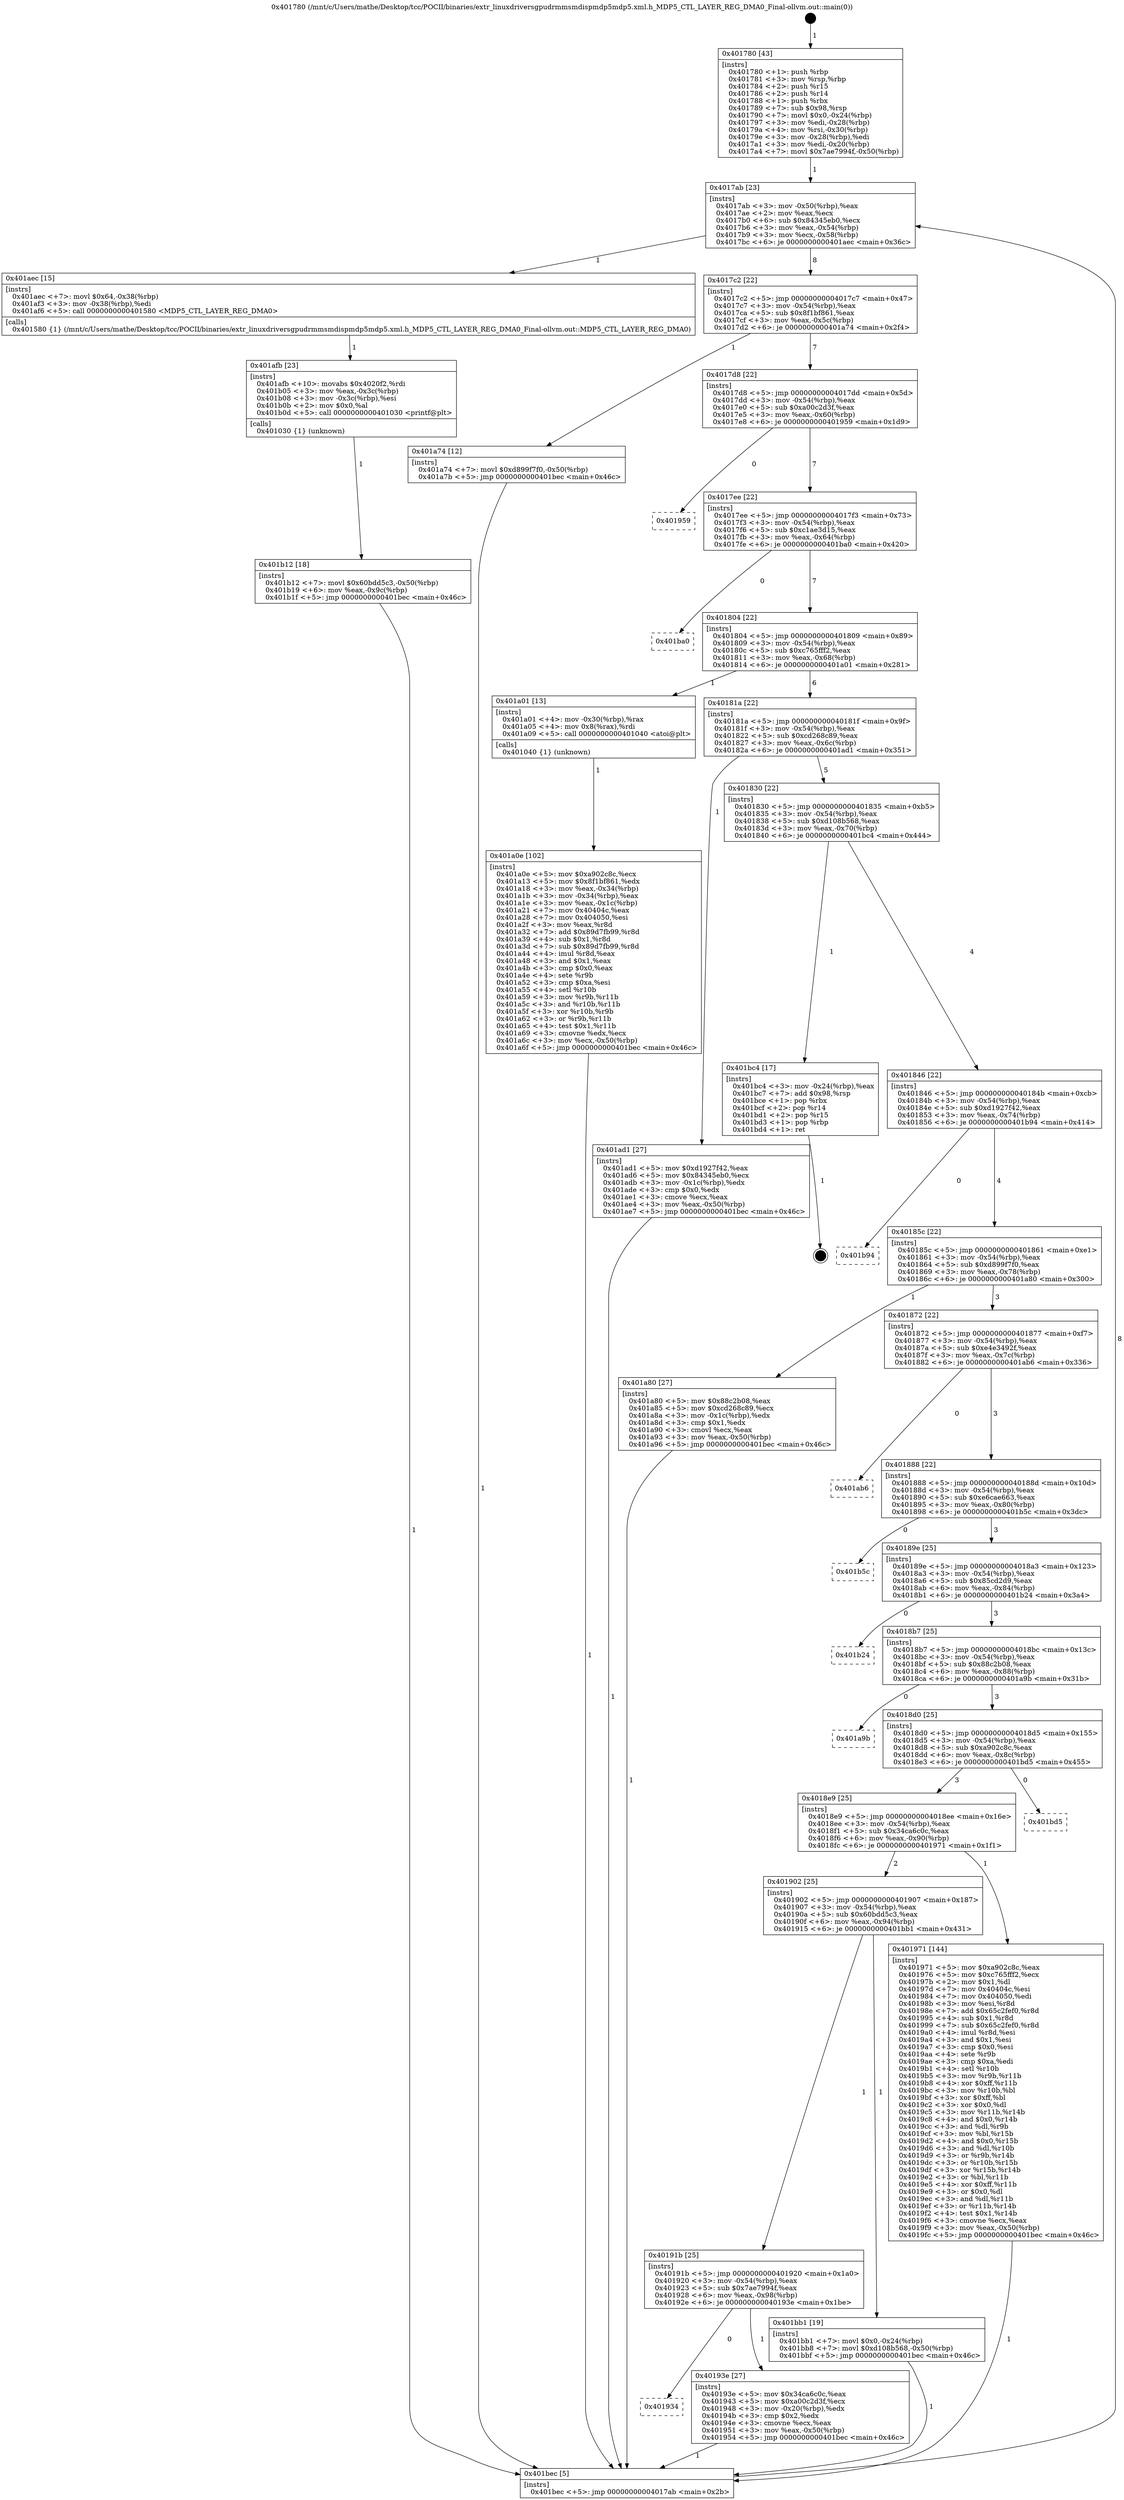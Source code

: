 digraph "0x401780" {
  label = "0x401780 (/mnt/c/Users/mathe/Desktop/tcc/POCII/binaries/extr_linuxdriversgpudrmmsmdispmdp5mdp5.xml.h_MDP5_CTL_LAYER_REG_DMA0_Final-ollvm.out::main(0))"
  labelloc = "t"
  node[shape=record]

  Entry [label="",width=0.3,height=0.3,shape=circle,fillcolor=black,style=filled]
  "0x4017ab" [label="{
     0x4017ab [23]\l
     | [instrs]\l
     &nbsp;&nbsp;0x4017ab \<+3\>: mov -0x50(%rbp),%eax\l
     &nbsp;&nbsp;0x4017ae \<+2\>: mov %eax,%ecx\l
     &nbsp;&nbsp;0x4017b0 \<+6\>: sub $0x84345eb0,%ecx\l
     &nbsp;&nbsp;0x4017b6 \<+3\>: mov %eax,-0x54(%rbp)\l
     &nbsp;&nbsp;0x4017b9 \<+3\>: mov %ecx,-0x58(%rbp)\l
     &nbsp;&nbsp;0x4017bc \<+6\>: je 0000000000401aec \<main+0x36c\>\l
  }"]
  "0x401aec" [label="{
     0x401aec [15]\l
     | [instrs]\l
     &nbsp;&nbsp;0x401aec \<+7\>: movl $0x64,-0x38(%rbp)\l
     &nbsp;&nbsp;0x401af3 \<+3\>: mov -0x38(%rbp),%edi\l
     &nbsp;&nbsp;0x401af6 \<+5\>: call 0000000000401580 \<MDP5_CTL_LAYER_REG_DMA0\>\l
     | [calls]\l
     &nbsp;&nbsp;0x401580 \{1\} (/mnt/c/Users/mathe/Desktop/tcc/POCII/binaries/extr_linuxdriversgpudrmmsmdispmdp5mdp5.xml.h_MDP5_CTL_LAYER_REG_DMA0_Final-ollvm.out::MDP5_CTL_LAYER_REG_DMA0)\l
  }"]
  "0x4017c2" [label="{
     0x4017c2 [22]\l
     | [instrs]\l
     &nbsp;&nbsp;0x4017c2 \<+5\>: jmp 00000000004017c7 \<main+0x47\>\l
     &nbsp;&nbsp;0x4017c7 \<+3\>: mov -0x54(%rbp),%eax\l
     &nbsp;&nbsp;0x4017ca \<+5\>: sub $0x8f1bf861,%eax\l
     &nbsp;&nbsp;0x4017cf \<+3\>: mov %eax,-0x5c(%rbp)\l
     &nbsp;&nbsp;0x4017d2 \<+6\>: je 0000000000401a74 \<main+0x2f4\>\l
  }"]
  Exit [label="",width=0.3,height=0.3,shape=circle,fillcolor=black,style=filled,peripheries=2]
  "0x401a74" [label="{
     0x401a74 [12]\l
     | [instrs]\l
     &nbsp;&nbsp;0x401a74 \<+7\>: movl $0xd899f7f0,-0x50(%rbp)\l
     &nbsp;&nbsp;0x401a7b \<+5\>: jmp 0000000000401bec \<main+0x46c\>\l
  }"]
  "0x4017d8" [label="{
     0x4017d8 [22]\l
     | [instrs]\l
     &nbsp;&nbsp;0x4017d8 \<+5\>: jmp 00000000004017dd \<main+0x5d\>\l
     &nbsp;&nbsp;0x4017dd \<+3\>: mov -0x54(%rbp),%eax\l
     &nbsp;&nbsp;0x4017e0 \<+5\>: sub $0xa00c2d3f,%eax\l
     &nbsp;&nbsp;0x4017e5 \<+3\>: mov %eax,-0x60(%rbp)\l
     &nbsp;&nbsp;0x4017e8 \<+6\>: je 0000000000401959 \<main+0x1d9\>\l
  }"]
  "0x401b12" [label="{
     0x401b12 [18]\l
     | [instrs]\l
     &nbsp;&nbsp;0x401b12 \<+7\>: movl $0x60bdd5c3,-0x50(%rbp)\l
     &nbsp;&nbsp;0x401b19 \<+6\>: mov %eax,-0x9c(%rbp)\l
     &nbsp;&nbsp;0x401b1f \<+5\>: jmp 0000000000401bec \<main+0x46c\>\l
  }"]
  "0x401959" [label="{
     0x401959\l
  }", style=dashed]
  "0x4017ee" [label="{
     0x4017ee [22]\l
     | [instrs]\l
     &nbsp;&nbsp;0x4017ee \<+5\>: jmp 00000000004017f3 \<main+0x73\>\l
     &nbsp;&nbsp;0x4017f3 \<+3\>: mov -0x54(%rbp),%eax\l
     &nbsp;&nbsp;0x4017f6 \<+5\>: sub $0xc1ae3d15,%eax\l
     &nbsp;&nbsp;0x4017fb \<+3\>: mov %eax,-0x64(%rbp)\l
     &nbsp;&nbsp;0x4017fe \<+6\>: je 0000000000401ba0 \<main+0x420\>\l
  }"]
  "0x401afb" [label="{
     0x401afb [23]\l
     | [instrs]\l
     &nbsp;&nbsp;0x401afb \<+10\>: movabs $0x4020f2,%rdi\l
     &nbsp;&nbsp;0x401b05 \<+3\>: mov %eax,-0x3c(%rbp)\l
     &nbsp;&nbsp;0x401b08 \<+3\>: mov -0x3c(%rbp),%esi\l
     &nbsp;&nbsp;0x401b0b \<+2\>: mov $0x0,%al\l
     &nbsp;&nbsp;0x401b0d \<+5\>: call 0000000000401030 \<printf@plt\>\l
     | [calls]\l
     &nbsp;&nbsp;0x401030 \{1\} (unknown)\l
  }"]
  "0x401ba0" [label="{
     0x401ba0\l
  }", style=dashed]
  "0x401804" [label="{
     0x401804 [22]\l
     | [instrs]\l
     &nbsp;&nbsp;0x401804 \<+5\>: jmp 0000000000401809 \<main+0x89\>\l
     &nbsp;&nbsp;0x401809 \<+3\>: mov -0x54(%rbp),%eax\l
     &nbsp;&nbsp;0x40180c \<+5\>: sub $0xc765fff2,%eax\l
     &nbsp;&nbsp;0x401811 \<+3\>: mov %eax,-0x68(%rbp)\l
     &nbsp;&nbsp;0x401814 \<+6\>: je 0000000000401a01 \<main+0x281\>\l
  }"]
  "0x401a0e" [label="{
     0x401a0e [102]\l
     | [instrs]\l
     &nbsp;&nbsp;0x401a0e \<+5\>: mov $0xa902c8c,%ecx\l
     &nbsp;&nbsp;0x401a13 \<+5\>: mov $0x8f1bf861,%edx\l
     &nbsp;&nbsp;0x401a18 \<+3\>: mov %eax,-0x34(%rbp)\l
     &nbsp;&nbsp;0x401a1b \<+3\>: mov -0x34(%rbp),%eax\l
     &nbsp;&nbsp;0x401a1e \<+3\>: mov %eax,-0x1c(%rbp)\l
     &nbsp;&nbsp;0x401a21 \<+7\>: mov 0x40404c,%eax\l
     &nbsp;&nbsp;0x401a28 \<+7\>: mov 0x404050,%esi\l
     &nbsp;&nbsp;0x401a2f \<+3\>: mov %eax,%r8d\l
     &nbsp;&nbsp;0x401a32 \<+7\>: add $0x89d7fb99,%r8d\l
     &nbsp;&nbsp;0x401a39 \<+4\>: sub $0x1,%r8d\l
     &nbsp;&nbsp;0x401a3d \<+7\>: sub $0x89d7fb99,%r8d\l
     &nbsp;&nbsp;0x401a44 \<+4\>: imul %r8d,%eax\l
     &nbsp;&nbsp;0x401a48 \<+3\>: and $0x1,%eax\l
     &nbsp;&nbsp;0x401a4b \<+3\>: cmp $0x0,%eax\l
     &nbsp;&nbsp;0x401a4e \<+4\>: sete %r9b\l
     &nbsp;&nbsp;0x401a52 \<+3\>: cmp $0xa,%esi\l
     &nbsp;&nbsp;0x401a55 \<+4\>: setl %r10b\l
     &nbsp;&nbsp;0x401a59 \<+3\>: mov %r9b,%r11b\l
     &nbsp;&nbsp;0x401a5c \<+3\>: and %r10b,%r11b\l
     &nbsp;&nbsp;0x401a5f \<+3\>: xor %r10b,%r9b\l
     &nbsp;&nbsp;0x401a62 \<+3\>: or %r9b,%r11b\l
     &nbsp;&nbsp;0x401a65 \<+4\>: test $0x1,%r11b\l
     &nbsp;&nbsp;0x401a69 \<+3\>: cmovne %edx,%ecx\l
     &nbsp;&nbsp;0x401a6c \<+3\>: mov %ecx,-0x50(%rbp)\l
     &nbsp;&nbsp;0x401a6f \<+5\>: jmp 0000000000401bec \<main+0x46c\>\l
  }"]
  "0x401a01" [label="{
     0x401a01 [13]\l
     | [instrs]\l
     &nbsp;&nbsp;0x401a01 \<+4\>: mov -0x30(%rbp),%rax\l
     &nbsp;&nbsp;0x401a05 \<+4\>: mov 0x8(%rax),%rdi\l
     &nbsp;&nbsp;0x401a09 \<+5\>: call 0000000000401040 \<atoi@plt\>\l
     | [calls]\l
     &nbsp;&nbsp;0x401040 \{1\} (unknown)\l
  }"]
  "0x40181a" [label="{
     0x40181a [22]\l
     | [instrs]\l
     &nbsp;&nbsp;0x40181a \<+5\>: jmp 000000000040181f \<main+0x9f\>\l
     &nbsp;&nbsp;0x40181f \<+3\>: mov -0x54(%rbp),%eax\l
     &nbsp;&nbsp;0x401822 \<+5\>: sub $0xcd268c89,%eax\l
     &nbsp;&nbsp;0x401827 \<+3\>: mov %eax,-0x6c(%rbp)\l
     &nbsp;&nbsp;0x40182a \<+6\>: je 0000000000401ad1 \<main+0x351\>\l
  }"]
  "0x401780" [label="{
     0x401780 [43]\l
     | [instrs]\l
     &nbsp;&nbsp;0x401780 \<+1\>: push %rbp\l
     &nbsp;&nbsp;0x401781 \<+3\>: mov %rsp,%rbp\l
     &nbsp;&nbsp;0x401784 \<+2\>: push %r15\l
     &nbsp;&nbsp;0x401786 \<+2\>: push %r14\l
     &nbsp;&nbsp;0x401788 \<+1\>: push %rbx\l
     &nbsp;&nbsp;0x401789 \<+7\>: sub $0x98,%rsp\l
     &nbsp;&nbsp;0x401790 \<+7\>: movl $0x0,-0x24(%rbp)\l
     &nbsp;&nbsp;0x401797 \<+3\>: mov %edi,-0x28(%rbp)\l
     &nbsp;&nbsp;0x40179a \<+4\>: mov %rsi,-0x30(%rbp)\l
     &nbsp;&nbsp;0x40179e \<+3\>: mov -0x28(%rbp),%edi\l
     &nbsp;&nbsp;0x4017a1 \<+3\>: mov %edi,-0x20(%rbp)\l
     &nbsp;&nbsp;0x4017a4 \<+7\>: movl $0x7ae7994f,-0x50(%rbp)\l
  }"]
  "0x401ad1" [label="{
     0x401ad1 [27]\l
     | [instrs]\l
     &nbsp;&nbsp;0x401ad1 \<+5\>: mov $0xd1927f42,%eax\l
     &nbsp;&nbsp;0x401ad6 \<+5\>: mov $0x84345eb0,%ecx\l
     &nbsp;&nbsp;0x401adb \<+3\>: mov -0x1c(%rbp),%edx\l
     &nbsp;&nbsp;0x401ade \<+3\>: cmp $0x0,%edx\l
     &nbsp;&nbsp;0x401ae1 \<+3\>: cmove %ecx,%eax\l
     &nbsp;&nbsp;0x401ae4 \<+3\>: mov %eax,-0x50(%rbp)\l
     &nbsp;&nbsp;0x401ae7 \<+5\>: jmp 0000000000401bec \<main+0x46c\>\l
  }"]
  "0x401830" [label="{
     0x401830 [22]\l
     | [instrs]\l
     &nbsp;&nbsp;0x401830 \<+5\>: jmp 0000000000401835 \<main+0xb5\>\l
     &nbsp;&nbsp;0x401835 \<+3\>: mov -0x54(%rbp),%eax\l
     &nbsp;&nbsp;0x401838 \<+5\>: sub $0xd108b568,%eax\l
     &nbsp;&nbsp;0x40183d \<+3\>: mov %eax,-0x70(%rbp)\l
     &nbsp;&nbsp;0x401840 \<+6\>: je 0000000000401bc4 \<main+0x444\>\l
  }"]
  "0x401bec" [label="{
     0x401bec [5]\l
     | [instrs]\l
     &nbsp;&nbsp;0x401bec \<+5\>: jmp 00000000004017ab \<main+0x2b\>\l
  }"]
  "0x401bc4" [label="{
     0x401bc4 [17]\l
     | [instrs]\l
     &nbsp;&nbsp;0x401bc4 \<+3\>: mov -0x24(%rbp),%eax\l
     &nbsp;&nbsp;0x401bc7 \<+7\>: add $0x98,%rsp\l
     &nbsp;&nbsp;0x401bce \<+1\>: pop %rbx\l
     &nbsp;&nbsp;0x401bcf \<+2\>: pop %r14\l
     &nbsp;&nbsp;0x401bd1 \<+2\>: pop %r15\l
     &nbsp;&nbsp;0x401bd3 \<+1\>: pop %rbp\l
     &nbsp;&nbsp;0x401bd4 \<+1\>: ret\l
  }"]
  "0x401846" [label="{
     0x401846 [22]\l
     | [instrs]\l
     &nbsp;&nbsp;0x401846 \<+5\>: jmp 000000000040184b \<main+0xcb\>\l
     &nbsp;&nbsp;0x40184b \<+3\>: mov -0x54(%rbp),%eax\l
     &nbsp;&nbsp;0x40184e \<+5\>: sub $0xd1927f42,%eax\l
     &nbsp;&nbsp;0x401853 \<+3\>: mov %eax,-0x74(%rbp)\l
     &nbsp;&nbsp;0x401856 \<+6\>: je 0000000000401b94 \<main+0x414\>\l
  }"]
  "0x401934" [label="{
     0x401934\l
  }", style=dashed]
  "0x401b94" [label="{
     0x401b94\l
  }", style=dashed]
  "0x40185c" [label="{
     0x40185c [22]\l
     | [instrs]\l
     &nbsp;&nbsp;0x40185c \<+5\>: jmp 0000000000401861 \<main+0xe1\>\l
     &nbsp;&nbsp;0x401861 \<+3\>: mov -0x54(%rbp),%eax\l
     &nbsp;&nbsp;0x401864 \<+5\>: sub $0xd899f7f0,%eax\l
     &nbsp;&nbsp;0x401869 \<+3\>: mov %eax,-0x78(%rbp)\l
     &nbsp;&nbsp;0x40186c \<+6\>: je 0000000000401a80 \<main+0x300\>\l
  }"]
  "0x40193e" [label="{
     0x40193e [27]\l
     | [instrs]\l
     &nbsp;&nbsp;0x40193e \<+5\>: mov $0x34ca6c0c,%eax\l
     &nbsp;&nbsp;0x401943 \<+5\>: mov $0xa00c2d3f,%ecx\l
     &nbsp;&nbsp;0x401948 \<+3\>: mov -0x20(%rbp),%edx\l
     &nbsp;&nbsp;0x40194b \<+3\>: cmp $0x2,%edx\l
     &nbsp;&nbsp;0x40194e \<+3\>: cmovne %ecx,%eax\l
     &nbsp;&nbsp;0x401951 \<+3\>: mov %eax,-0x50(%rbp)\l
     &nbsp;&nbsp;0x401954 \<+5\>: jmp 0000000000401bec \<main+0x46c\>\l
  }"]
  "0x401a80" [label="{
     0x401a80 [27]\l
     | [instrs]\l
     &nbsp;&nbsp;0x401a80 \<+5\>: mov $0x88c2b08,%eax\l
     &nbsp;&nbsp;0x401a85 \<+5\>: mov $0xcd268c89,%ecx\l
     &nbsp;&nbsp;0x401a8a \<+3\>: mov -0x1c(%rbp),%edx\l
     &nbsp;&nbsp;0x401a8d \<+3\>: cmp $0x1,%edx\l
     &nbsp;&nbsp;0x401a90 \<+3\>: cmovl %ecx,%eax\l
     &nbsp;&nbsp;0x401a93 \<+3\>: mov %eax,-0x50(%rbp)\l
     &nbsp;&nbsp;0x401a96 \<+5\>: jmp 0000000000401bec \<main+0x46c\>\l
  }"]
  "0x401872" [label="{
     0x401872 [22]\l
     | [instrs]\l
     &nbsp;&nbsp;0x401872 \<+5\>: jmp 0000000000401877 \<main+0xf7\>\l
     &nbsp;&nbsp;0x401877 \<+3\>: mov -0x54(%rbp),%eax\l
     &nbsp;&nbsp;0x40187a \<+5\>: sub $0xe4e3492f,%eax\l
     &nbsp;&nbsp;0x40187f \<+3\>: mov %eax,-0x7c(%rbp)\l
     &nbsp;&nbsp;0x401882 \<+6\>: je 0000000000401ab6 \<main+0x336\>\l
  }"]
  "0x40191b" [label="{
     0x40191b [25]\l
     | [instrs]\l
     &nbsp;&nbsp;0x40191b \<+5\>: jmp 0000000000401920 \<main+0x1a0\>\l
     &nbsp;&nbsp;0x401920 \<+3\>: mov -0x54(%rbp),%eax\l
     &nbsp;&nbsp;0x401923 \<+5\>: sub $0x7ae7994f,%eax\l
     &nbsp;&nbsp;0x401928 \<+6\>: mov %eax,-0x98(%rbp)\l
     &nbsp;&nbsp;0x40192e \<+6\>: je 000000000040193e \<main+0x1be\>\l
  }"]
  "0x401ab6" [label="{
     0x401ab6\l
  }", style=dashed]
  "0x401888" [label="{
     0x401888 [22]\l
     | [instrs]\l
     &nbsp;&nbsp;0x401888 \<+5\>: jmp 000000000040188d \<main+0x10d\>\l
     &nbsp;&nbsp;0x40188d \<+3\>: mov -0x54(%rbp),%eax\l
     &nbsp;&nbsp;0x401890 \<+5\>: sub $0xe6cae663,%eax\l
     &nbsp;&nbsp;0x401895 \<+3\>: mov %eax,-0x80(%rbp)\l
     &nbsp;&nbsp;0x401898 \<+6\>: je 0000000000401b5c \<main+0x3dc\>\l
  }"]
  "0x401bb1" [label="{
     0x401bb1 [19]\l
     | [instrs]\l
     &nbsp;&nbsp;0x401bb1 \<+7\>: movl $0x0,-0x24(%rbp)\l
     &nbsp;&nbsp;0x401bb8 \<+7\>: movl $0xd108b568,-0x50(%rbp)\l
     &nbsp;&nbsp;0x401bbf \<+5\>: jmp 0000000000401bec \<main+0x46c\>\l
  }"]
  "0x401b5c" [label="{
     0x401b5c\l
  }", style=dashed]
  "0x40189e" [label="{
     0x40189e [25]\l
     | [instrs]\l
     &nbsp;&nbsp;0x40189e \<+5\>: jmp 00000000004018a3 \<main+0x123\>\l
     &nbsp;&nbsp;0x4018a3 \<+3\>: mov -0x54(%rbp),%eax\l
     &nbsp;&nbsp;0x4018a6 \<+5\>: sub $0x85cd2d9,%eax\l
     &nbsp;&nbsp;0x4018ab \<+6\>: mov %eax,-0x84(%rbp)\l
     &nbsp;&nbsp;0x4018b1 \<+6\>: je 0000000000401b24 \<main+0x3a4\>\l
  }"]
  "0x401902" [label="{
     0x401902 [25]\l
     | [instrs]\l
     &nbsp;&nbsp;0x401902 \<+5\>: jmp 0000000000401907 \<main+0x187\>\l
     &nbsp;&nbsp;0x401907 \<+3\>: mov -0x54(%rbp),%eax\l
     &nbsp;&nbsp;0x40190a \<+5\>: sub $0x60bdd5c3,%eax\l
     &nbsp;&nbsp;0x40190f \<+6\>: mov %eax,-0x94(%rbp)\l
     &nbsp;&nbsp;0x401915 \<+6\>: je 0000000000401bb1 \<main+0x431\>\l
  }"]
  "0x401b24" [label="{
     0x401b24\l
  }", style=dashed]
  "0x4018b7" [label="{
     0x4018b7 [25]\l
     | [instrs]\l
     &nbsp;&nbsp;0x4018b7 \<+5\>: jmp 00000000004018bc \<main+0x13c\>\l
     &nbsp;&nbsp;0x4018bc \<+3\>: mov -0x54(%rbp),%eax\l
     &nbsp;&nbsp;0x4018bf \<+5\>: sub $0x88c2b08,%eax\l
     &nbsp;&nbsp;0x4018c4 \<+6\>: mov %eax,-0x88(%rbp)\l
     &nbsp;&nbsp;0x4018ca \<+6\>: je 0000000000401a9b \<main+0x31b\>\l
  }"]
  "0x401971" [label="{
     0x401971 [144]\l
     | [instrs]\l
     &nbsp;&nbsp;0x401971 \<+5\>: mov $0xa902c8c,%eax\l
     &nbsp;&nbsp;0x401976 \<+5\>: mov $0xc765fff2,%ecx\l
     &nbsp;&nbsp;0x40197b \<+2\>: mov $0x1,%dl\l
     &nbsp;&nbsp;0x40197d \<+7\>: mov 0x40404c,%esi\l
     &nbsp;&nbsp;0x401984 \<+7\>: mov 0x404050,%edi\l
     &nbsp;&nbsp;0x40198b \<+3\>: mov %esi,%r8d\l
     &nbsp;&nbsp;0x40198e \<+7\>: add $0x65c2fef0,%r8d\l
     &nbsp;&nbsp;0x401995 \<+4\>: sub $0x1,%r8d\l
     &nbsp;&nbsp;0x401999 \<+7\>: sub $0x65c2fef0,%r8d\l
     &nbsp;&nbsp;0x4019a0 \<+4\>: imul %r8d,%esi\l
     &nbsp;&nbsp;0x4019a4 \<+3\>: and $0x1,%esi\l
     &nbsp;&nbsp;0x4019a7 \<+3\>: cmp $0x0,%esi\l
     &nbsp;&nbsp;0x4019aa \<+4\>: sete %r9b\l
     &nbsp;&nbsp;0x4019ae \<+3\>: cmp $0xa,%edi\l
     &nbsp;&nbsp;0x4019b1 \<+4\>: setl %r10b\l
     &nbsp;&nbsp;0x4019b5 \<+3\>: mov %r9b,%r11b\l
     &nbsp;&nbsp;0x4019b8 \<+4\>: xor $0xff,%r11b\l
     &nbsp;&nbsp;0x4019bc \<+3\>: mov %r10b,%bl\l
     &nbsp;&nbsp;0x4019bf \<+3\>: xor $0xff,%bl\l
     &nbsp;&nbsp;0x4019c2 \<+3\>: xor $0x0,%dl\l
     &nbsp;&nbsp;0x4019c5 \<+3\>: mov %r11b,%r14b\l
     &nbsp;&nbsp;0x4019c8 \<+4\>: and $0x0,%r14b\l
     &nbsp;&nbsp;0x4019cc \<+3\>: and %dl,%r9b\l
     &nbsp;&nbsp;0x4019cf \<+3\>: mov %bl,%r15b\l
     &nbsp;&nbsp;0x4019d2 \<+4\>: and $0x0,%r15b\l
     &nbsp;&nbsp;0x4019d6 \<+3\>: and %dl,%r10b\l
     &nbsp;&nbsp;0x4019d9 \<+3\>: or %r9b,%r14b\l
     &nbsp;&nbsp;0x4019dc \<+3\>: or %r10b,%r15b\l
     &nbsp;&nbsp;0x4019df \<+3\>: xor %r15b,%r14b\l
     &nbsp;&nbsp;0x4019e2 \<+3\>: or %bl,%r11b\l
     &nbsp;&nbsp;0x4019e5 \<+4\>: xor $0xff,%r11b\l
     &nbsp;&nbsp;0x4019e9 \<+3\>: or $0x0,%dl\l
     &nbsp;&nbsp;0x4019ec \<+3\>: and %dl,%r11b\l
     &nbsp;&nbsp;0x4019ef \<+3\>: or %r11b,%r14b\l
     &nbsp;&nbsp;0x4019f2 \<+4\>: test $0x1,%r14b\l
     &nbsp;&nbsp;0x4019f6 \<+3\>: cmovne %ecx,%eax\l
     &nbsp;&nbsp;0x4019f9 \<+3\>: mov %eax,-0x50(%rbp)\l
     &nbsp;&nbsp;0x4019fc \<+5\>: jmp 0000000000401bec \<main+0x46c\>\l
  }"]
  "0x401a9b" [label="{
     0x401a9b\l
  }", style=dashed]
  "0x4018d0" [label="{
     0x4018d0 [25]\l
     | [instrs]\l
     &nbsp;&nbsp;0x4018d0 \<+5\>: jmp 00000000004018d5 \<main+0x155\>\l
     &nbsp;&nbsp;0x4018d5 \<+3\>: mov -0x54(%rbp),%eax\l
     &nbsp;&nbsp;0x4018d8 \<+5\>: sub $0xa902c8c,%eax\l
     &nbsp;&nbsp;0x4018dd \<+6\>: mov %eax,-0x8c(%rbp)\l
     &nbsp;&nbsp;0x4018e3 \<+6\>: je 0000000000401bd5 \<main+0x455\>\l
  }"]
  "0x4018e9" [label="{
     0x4018e9 [25]\l
     | [instrs]\l
     &nbsp;&nbsp;0x4018e9 \<+5\>: jmp 00000000004018ee \<main+0x16e\>\l
     &nbsp;&nbsp;0x4018ee \<+3\>: mov -0x54(%rbp),%eax\l
     &nbsp;&nbsp;0x4018f1 \<+5\>: sub $0x34ca6c0c,%eax\l
     &nbsp;&nbsp;0x4018f6 \<+6\>: mov %eax,-0x90(%rbp)\l
     &nbsp;&nbsp;0x4018fc \<+6\>: je 0000000000401971 \<main+0x1f1\>\l
  }"]
  "0x401bd5" [label="{
     0x401bd5\l
  }", style=dashed]
  Entry -> "0x401780" [label=" 1"]
  "0x4017ab" -> "0x401aec" [label=" 1"]
  "0x4017ab" -> "0x4017c2" [label=" 8"]
  "0x401bc4" -> Exit [label=" 1"]
  "0x4017c2" -> "0x401a74" [label=" 1"]
  "0x4017c2" -> "0x4017d8" [label=" 7"]
  "0x401bb1" -> "0x401bec" [label=" 1"]
  "0x4017d8" -> "0x401959" [label=" 0"]
  "0x4017d8" -> "0x4017ee" [label=" 7"]
  "0x401b12" -> "0x401bec" [label=" 1"]
  "0x4017ee" -> "0x401ba0" [label=" 0"]
  "0x4017ee" -> "0x401804" [label=" 7"]
  "0x401afb" -> "0x401b12" [label=" 1"]
  "0x401804" -> "0x401a01" [label=" 1"]
  "0x401804" -> "0x40181a" [label=" 6"]
  "0x401aec" -> "0x401afb" [label=" 1"]
  "0x40181a" -> "0x401ad1" [label=" 1"]
  "0x40181a" -> "0x401830" [label=" 5"]
  "0x401ad1" -> "0x401bec" [label=" 1"]
  "0x401830" -> "0x401bc4" [label=" 1"]
  "0x401830" -> "0x401846" [label=" 4"]
  "0x401a80" -> "0x401bec" [label=" 1"]
  "0x401846" -> "0x401b94" [label=" 0"]
  "0x401846" -> "0x40185c" [label=" 4"]
  "0x401a74" -> "0x401bec" [label=" 1"]
  "0x40185c" -> "0x401a80" [label=" 1"]
  "0x40185c" -> "0x401872" [label=" 3"]
  "0x401a0e" -> "0x401bec" [label=" 1"]
  "0x401872" -> "0x401ab6" [label=" 0"]
  "0x401872" -> "0x401888" [label=" 3"]
  "0x401971" -> "0x401bec" [label=" 1"]
  "0x401888" -> "0x401b5c" [label=" 0"]
  "0x401888" -> "0x40189e" [label=" 3"]
  "0x401bec" -> "0x4017ab" [label=" 8"]
  "0x40189e" -> "0x401b24" [label=" 0"]
  "0x40189e" -> "0x4018b7" [label=" 3"]
  "0x40193e" -> "0x401bec" [label=" 1"]
  "0x4018b7" -> "0x401a9b" [label=" 0"]
  "0x4018b7" -> "0x4018d0" [label=" 3"]
  "0x40191b" -> "0x401934" [label=" 0"]
  "0x4018d0" -> "0x401bd5" [label=" 0"]
  "0x4018d0" -> "0x4018e9" [label=" 3"]
  "0x40191b" -> "0x40193e" [label=" 1"]
  "0x4018e9" -> "0x401971" [label=" 1"]
  "0x4018e9" -> "0x401902" [label=" 2"]
  "0x401780" -> "0x4017ab" [label=" 1"]
  "0x401902" -> "0x401bb1" [label=" 1"]
  "0x401902" -> "0x40191b" [label=" 1"]
  "0x401a01" -> "0x401a0e" [label=" 1"]
}
